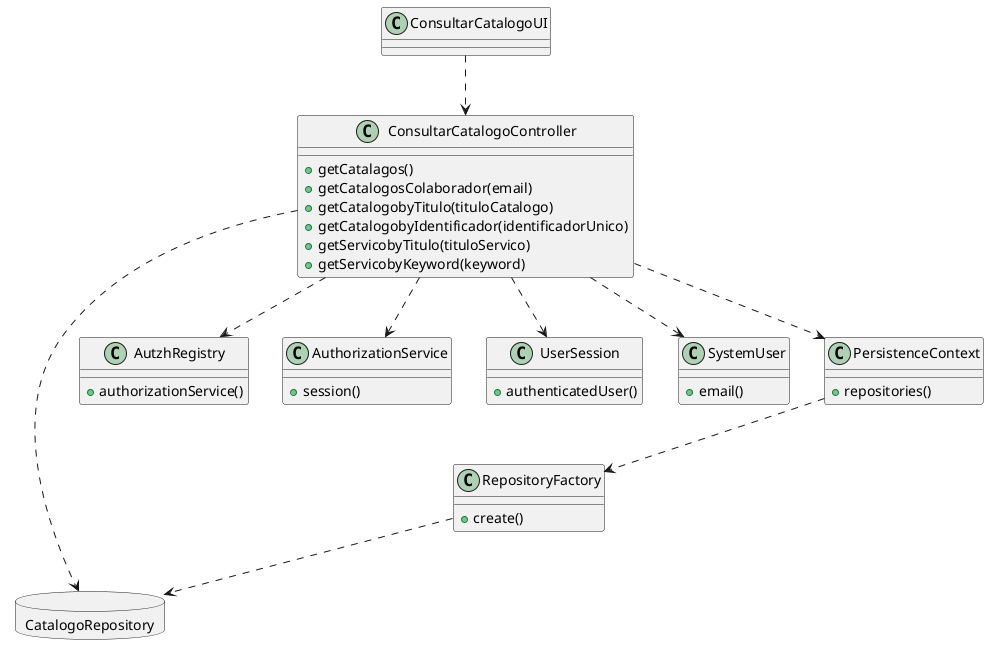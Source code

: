 @startuml
'https://plantuml.com/class-diagram

class ConsultarCatalogoUI

class ConsultarCatalogoController{
+getCatalagos()
+getCatalogosColaborador(email)
+getCatalogobyTitulo(tituloCatalogo)
+getCatalogobyIdentificador(identificadorUnico)
+getServicobyTitulo(tituloServico)
+getServicobyKeyword(keyword)
}

class AutzhRegistry{
+authorizationService()
}

class AuthorizationService{
+session()
}

class UserSession{
+authenticatedUser()
}

class SystemUser{
+email()
}

class PersistenceContext{
+repositories()
}

class RepositoryFactory{
+create()
}

database CatalogoRepository{
}


ConsultarCatalogoUI..>ConsultarCatalogoController

ConsultarCatalogoController..>AutzhRegistry
ConsultarCatalogoController..>AuthorizationService
ConsultarCatalogoController..>UserSession
ConsultarCatalogoController..>SystemUser
ConsultarCatalogoController..>PersistenceContext
ConsultarCatalogoController..>CatalogoRepository


PersistenceContext..>RepositoryFactory


RepositoryFactory..>CatalogoRepository

@enduml